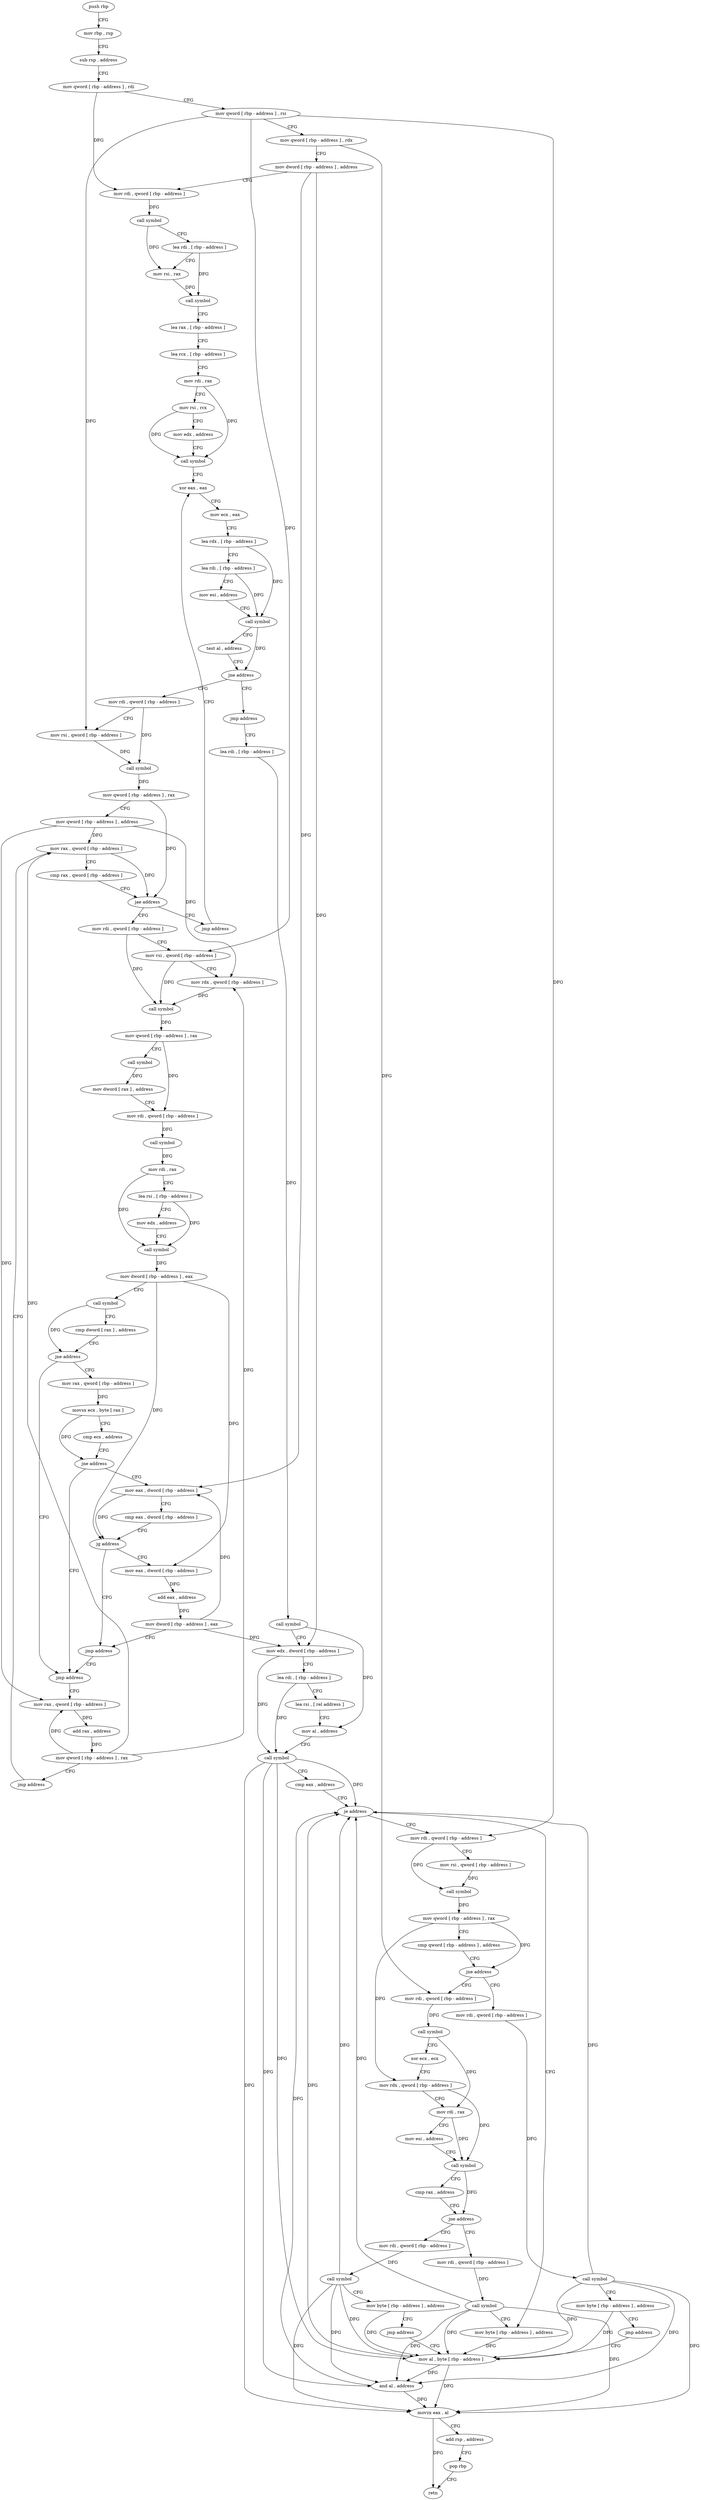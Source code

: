 digraph "func" {
"100288" [label = "push rbp" ]
"100289" [label = "mov rbp , rsp" ]
"100292" [label = "sub rsp , address" ]
"100299" [label = "mov qword [ rbp - address ] , rdi" ]
"100303" [label = "mov qword [ rbp - address ] , rsi" ]
"100307" [label = "mov qword [ rbp - address ] , rdx" ]
"100311" [label = "mov dword [ rbp - address ] , address" ]
"100321" [label = "mov rdi , qword [ rbp - address ]" ]
"100325" [label = "call symbol" ]
"100330" [label = "lea rdi , [ rbp - address ]" ]
"100337" [label = "mov rsi , rax" ]
"100340" [label = "call symbol" ]
"100345" [label = "lea rax , [ rbp - address ]" ]
"100349" [label = "lea rcx , [ rbp - address ]" ]
"100356" [label = "mov rdi , rax" ]
"100359" [label = "mov rsi , rcx" ]
"100362" [label = "mov edx , address" ]
"100367" [label = "call symbol" ]
"100372" [label = "xor eax , eax" ]
"100407" [label = "mov rdi , qword [ rbp - address ]" ]
"100411" [label = "mov rsi , qword [ rbp - address ]" ]
"100415" [label = "call symbol" ]
"100420" [label = "mov qword [ rbp - address ] , rax" ]
"100424" [label = "mov qword [ rbp - address ] , address" ]
"100432" [label = "mov rax , qword [ rbp - address ]" ]
"100402" [label = "jmp address" ]
"100613" [label = "lea rdi , [ rbp - address ]" ]
"100608" [label = "jmp address" ]
"100446" [label = "mov rdi , qword [ rbp - address ]" ]
"100450" [label = "mov rsi , qword [ rbp - address ]" ]
"100454" [label = "mov rdx , qword [ rbp - address ]" ]
"100458" [label = "call symbol" ]
"100463" [label = "mov qword [ rbp - address ] , rax" ]
"100467" [label = "call symbol" ]
"100472" [label = "mov dword [ rax ] , address" ]
"100478" [label = "mov rdi , qword [ rbp - address ]" ]
"100482" [label = "call symbol" ]
"100487" [label = "mov rdi , rax" ]
"100490" [label = "lea rsi , [ rbp - address ]" ]
"100497" [label = "mov edx , address" ]
"100502" [label = "call symbol" ]
"100507" [label = "mov dword [ rbp - address ] , eax" ]
"100513" [label = "call symbol" ]
"100518" [label = "cmp dword [ rax ] , address" ]
"100521" [label = "jne address" ]
"100584" [label = "jmp address" ]
"100527" [label = "mov rax , qword [ rbp - address ]" ]
"100617" [label = "call symbol" ]
"100622" [label = "mov edx , dword [ rbp - address ]" ]
"100628" [label = "lea rdi , [ rbp - address ]" ]
"100635" [label = "lea rsi , [ rel address ]" ]
"100642" [label = "mov al , address" ]
"100644" [label = "call symbol" ]
"100649" [label = "cmp eax , address" ]
"100652" [label = "je address" ]
"100781" [label = "mov byte [ rbp - address ] , address" ]
"100658" [label = "mov rdi , qword [ rbp - address ]" ]
"100374" [label = "mov ecx , eax" ]
"100376" [label = "lea rdx , [ rbp - address ]" ]
"100380" [label = "lea rdi , [ rbp - address ]" ]
"100384" [label = "mov esi , address" ]
"100389" [label = "call symbol" ]
"100394" [label = "test al , address" ]
"100396" [label = "jne address" ]
"100589" [label = "mov rax , qword [ rbp - address ]" ]
"100534" [label = "movsx ecx , byte [ rax ]" ]
"100537" [label = "cmp ecx , address" ]
"100540" [label = "jne address" ]
"100546" [label = "mov eax , dword [ rbp - address ]" ]
"100785" [label = "mov al , byte [ rbp - address ]" ]
"100662" [label = "mov rsi , qword [ rbp - address ]" ]
"100669" [label = "call symbol" ]
"100674" [label = "mov qword [ rbp - address ] , rax" ]
"100678" [label = "cmp qword [ rbp - address ] , address" ]
"100683" [label = "jne address" ]
"100710" [label = "mov rdi , qword [ rbp - address ]" ]
"100689" [label = "mov rdi , qword [ rbp - address ]" ]
"100593" [label = "add rax , address" ]
"100599" [label = "mov qword [ rbp - address ] , rax" ]
"100603" [label = "jmp address" ]
"100552" [label = "cmp eax , dword [ rbp - address ]" ]
"100558" [label = "jg address" ]
"100579" [label = "jmp address" ]
"100564" [label = "mov eax , dword [ rbp - address ]" ]
"100714" [label = "call symbol" ]
"100719" [label = "xor ecx , ecx" ]
"100721" [label = "mov rdx , qword [ rbp - address ]" ]
"100725" [label = "mov rdi , rax" ]
"100728" [label = "mov esi , address" ]
"100733" [label = "call symbol" ]
"100738" [label = "cmp rax , address" ]
"100742" [label = "jne address" ]
"100769" [label = "mov rdi , qword [ rbp - address ]" ]
"100748" [label = "mov rdi , qword [ rbp - address ]" ]
"100696" [label = "call symbol" ]
"100701" [label = "mov byte [ rbp - address ] , address" ]
"100705" [label = "jmp address" ]
"100436" [label = "cmp rax , qword [ rbp - address ]" ]
"100440" [label = "jae address" ]
"100570" [label = "add eax , address" ]
"100573" [label = "mov dword [ rbp - address ] , eax" ]
"100776" [label = "call symbol" ]
"100755" [label = "call symbol" ]
"100760" [label = "mov byte [ rbp - address ] , address" ]
"100764" [label = "jmp address" ]
"100788" [label = "and al , address" ]
"100790" [label = "movzx eax , al" ]
"100793" [label = "add rsp , address" ]
"100800" [label = "pop rbp" ]
"100801" [label = "retn" ]
"100288" -> "100289" [ label = "CFG" ]
"100289" -> "100292" [ label = "CFG" ]
"100292" -> "100299" [ label = "CFG" ]
"100299" -> "100303" [ label = "CFG" ]
"100299" -> "100321" [ label = "DFG" ]
"100303" -> "100307" [ label = "CFG" ]
"100303" -> "100411" [ label = "DFG" ]
"100303" -> "100450" [ label = "DFG" ]
"100303" -> "100658" [ label = "DFG" ]
"100307" -> "100311" [ label = "CFG" ]
"100307" -> "100710" [ label = "DFG" ]
"100311" -> "100321" [ label = "CFG" ]
"100311" -> "100622" [ label = "DFG" ]
"100311" -> "100546" [ label = "DFG" ]
"100321" -> "100325" [ label = "DFG" ]
"100325" -> "100330" [ label = "CFG" ]
"100325" -> "100337" [ label = "DFG" ]
"100330" -> "100337" [ label = "CFG" ]
"100330" -> "100340" [ label = "DFG" ]
"100337" -> "100340" [ label = "DFG" ]
"100340" -> "100345" [ label = "CFG" ]
"100345" -> "100349" [ label = "CFG" ]
"100349" -> "100356" [ label = "CFG" ]
"100356" -> "100359" [ label = "CFG" ]
"100356" -> "100367" [ label = "DFG" ]
"100359" -> "100362" [ label = "CFG" ]
"100359" -> "100367" [ label = "DFG" ]
"100362" -> "100367" [ label = "CFG" ]
"100367" -> "100372" [ label = "CFG" ]
"100372" -> "100374" [ label = "CFG" ]
"100407" -> "100411" [ label = "CFG" ]
"100407" -> "100415" [ label = "DFG" ]
"100411" -> "100415" [ label = "DFG" ]
"100415" -> "100420" [ label = "DFG" ]
"100420" -> "100424" [ label = "CFG" ]
"100420" -> "100440" [ label = "DFG" ]
"100424" -> "100432" [ label = "DFG" ]
"100424" -> "100454" [ label = "DFG" ]
"100424" -> "100589" [ label = "DFG" ]
"100432" -> "100436" [ label = "CFG" ]
"100432" -> "100440" [ label = "DFG" ]
"100402" -> "100613" [ label = "CFG" ]
"100613" -> "100617" [ label = "DFG" ]
"100608" -> "100372" [ label = "CFG" ]
"100446" -> "100450" [ label = "CFG" ]
"100446" -> "100458" [ label = "DFG" ]
"100450" -> "100454" [ label = "CFG" ]
"100450" -> "100458" [ label = "DFG" ]
"100454" -> "100458" [ label = "DFG" ]
"100458" -> "100463" [ label = "DFG" ]
"100463" -> "100467" [ label = "CFG" ]
"100463" -> "100478" [ label = "DFG" ]
"100467" -> "100472" [ label = "DFG" ]
"100472" -> "100478" [ label = "CFG" ]
"100478" -> "100482" [ label = "DFG" ]
"100482" -> "100487" [ label = "DFG" ]
"100487" -> "100490" [ label = "CFG" ]
"100487" -> "100502" [ label = "DFG" ]
"100490" -> "100497" [ label = "CFG" ]
"100490" -> "100502" [ label = "DFG" ]
"100497" -> "100502" [ label = "CFG" ]
"100502" -> "100507" [ label = "DFG" ]
"100507" -> "100513" [ label = "CFG" ]
"100507" -> "100558" [ label = "DFG" ]
"100507" -> "100564" [ label = "DFG" ]
"100513" -> "100518" [ label = "CFG" ]
"100513" -> "100521" [ label = "DFG" ]
"100518" -> "100521" [ label = "CFG" ]
"100521" -> "100584" [ label = "CFG" ]
"100521" -> "100527" [ label = "CFG" ]
"100584" -> "100589" [ label = "CFG" ]
"100527" -> "100534" [ label = "DFG" ]
"100617" -> "100622" [ label = "CFG" ]
"100617" -> "100642" [ label = "DFG" ]
"100622" -> "100628" [ label = "CFG" ]
"100622" -> "100644" [ label = "DFG" ]
"100628" -> "100635" [ label = "CFG" ]
"100628" -> "100644" [ label = "DFG" ]
"100635" -> "100642" [ label = "CFG" ]
"100642" -> "100644" [ label = "CFG" ]
"100644" -> "100649" [ label = "CFG" ]
"100644" -> "100652" [ label = "DFG" ]
"100644" -> "100785" [ label = "DFG" ]
"100644" -> "100788" [ label = "DFG" ]
"100644" -> "100790" [ label = "DFG" ]
"100649" -> "100652" [ label = "CFG" ]
"100652" -> "100781" [ label = "CFG" ]
"100652" -> "100658" [ label = "CFG" ]
"100781" -> "100785" [ label = "DFG" ]
"100658" -> "100662" [ label = "CFG" ]
"100658" -> "100669" [ label = "DFG" ]
"100374" -> "100376" [ label = "CFG" ]
"100376" -> "100380" [ label = "CFG" ]
"100376" -> "100389" [ label = "DFG" ]
"100380" -> "100384" [ label = "CFG" ]
"100380" -> "100389" [ label = "DFG" ]
"100384" -> "100389" [ label = "CFG" ]
"100389" -> "100394" [ label = "CFG" ]
"100389" -> "100396" [ label = "DFG" ]
"100394" -> "100396" [ label = "CFG" ]
"100396" -> "100407" [ label = "CFG" ]
"100396" -> "100402" [ label = "CFG" ]
"100589" -> "100593" [ label = "DFG" ]
"100534" -> "100537" [ label = "CFG" ]
"100534" -> "100540" [ label = "DFG" ]
"100537" -> "100540" [ label = "CFG" ]
"100540" -> "100584" [ label = "CFG" ]
"100540" -> "100546" [ label = "CFG" ]
"100546" -> "100552" [ label = "CFG" ]
"100546" -> "100558" [ label = "DFG" ]
"100785" -> "100788" [ label = "DFG" ]
"100785" -> "100652" [ label = "DFG" ]
"100785" -> "100790" [ label = "DFG" ]
"100662" -> "100669" [ label = "DFG" ]
"100669" -> "100674" [ label = "DFG" ]
"100674" -> "100678" [ label = "CFG" ]
"100674" -> "100683" [ label = "DFG" ]
"100674" -> "100721" [ label = "DFG" ]
"100678" -> "100683" [ label = "CFG" ]
"100683" -> "100710" [ label = "CFG" ]
"100683" -> "100689" [ label = "CFG" ]
"100710" -> "100714" [ label = "DFG" ]
"100689" -> "100696" [ label = "DFG" ]
"100593" -> "100599" [ label = "DFG" ]
"100599" -> "100603" [ label = "CFG" ]
"100599" -> "100432" [ label = "DFG" ]
"100599" -> "100454" [ label = "DFG" ]
"100599" -> "100589" [ label = "DFG" ]
"100603" -> "100432" [ label = "CFG" ]
"100552" -> "100558" [ label = "CFG" ]
"100558" -> "100579" [ label = "CFG" ]
"100558" -> "100564" [ label = "CFG" ]
"100579" -> "100584" [ label = "CFG" ]
"100564" -> "100570" [ label = "DFG" ]
"100714" -> "100719" [ label = "CFG" ]
"100714" -> "100725" [ label = "DFG" ]
"100719" -> "100721" [ label = "CFG" ]
"100721" -> "100725" [ label = "CFG" ]
"100721" -> "100733" [ label = "DFG" ]
"100725" -> "100728" [ label = "CFG" ]
"100725" -> "100733" [ label = "DFG" ]
"100728" -> "100733" [ label = "CFG" ]
"100733" -> "100738" [ label = "CFG" ]
"100733" -> "100742" [ label = "DFG" ]
"100738" -> "100742" [ label = "CFG" ]
"100742" -> "100769" [ label = "CFG" ]
"100742" -> "100748" [ label = "CFG" ]
"100769" -> "100776" [ label = "DFG" ]
"100748" -> "100755" [ label = "DFG" ]
"100696" -> "100701" [ label = "CFG" ]
"100696" -> "100652" [ label = "DFG" ]
"100696" -> "100788" [ label = "DFG" ]
"100696" -> "100790" [ label = "DFG" ]
"100696" -> "100785" [ label = "DFG" ]
"100701" -> "100705" [ label = "CFG" ]
"100701" -> "100785" [ label = "DFG" ]
"100705" -> "100785" [ label = "CFG" ]
"100436" -> "100440" [ label = "CFG" ]
"100440" -> "100608" [ label = "CFG" ]
"100440" -> "100446" [ label = "CFG" ]
"100570" -> "100573" [ label = "DFG" ]
"100573" -> "100579" [ label = "CFG" ]
"100573" -> "100622" [ label = "DFG" ]
"100573" -> "100546" [ label = "DFG" ]
"100776" -> "100781" [ label = "CFG" ]
"100776" -> "100652" [ label = "DFG" ]
"100776" -> "100788" [ label = "DFG" ]
"100776" -> "100790" [ label = "DFG" ]
"100776" -> "100785" [ label = "DFG" ]
"100755" -> "100760" [ label = "CFG" ]
"100755" -> "100652" [ label = "DFG" ]
"100755" -> "100788" [ label = "DFG" ]
"100755" -> "100790" [ label = "DFG" ]
"100755" -> "100785" [ label = "DFG" ]
"100760" -> "100764" [ label = "CFG" ]
"100760" -> "100785" [ label = "DFG" ]
"100764" -> "100785" [ label = "CFG" ]
"100788" -> "100790" [ label = "DFG" ]
"100788" -> "100652" [ label = "DFG" ]
"100790" -> "100793" [ label = "CFG" ]
"100790" -> "100801" [ label = "DFG" ]
"100793" -> "100800" [ label = "CFG" ]
"100800" -> "100801" [ label = "CFG" ]
}
